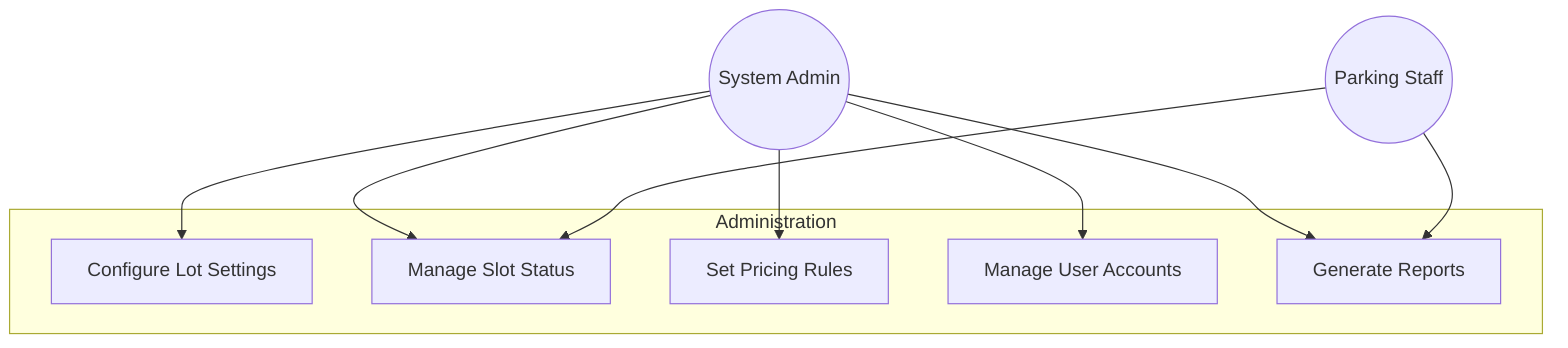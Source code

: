 graph TD
    Admin((System Admin))
    Staff((Parking Staff))

    subgraph "Administration"
        UC1[Configure Lot Settings]
        UC2[Manage Slot Status]
        UC3[Set Pricing Rules]
        UC4[Manage User Accounts]
        UC5[Generate Reports]
    end

    Admin --> UC1
    Admin --> UC2
    Admin --> UC3
    Admin --> UC4
    Admin --> UC5
    Staff --> UC2
    Staff --> UC5